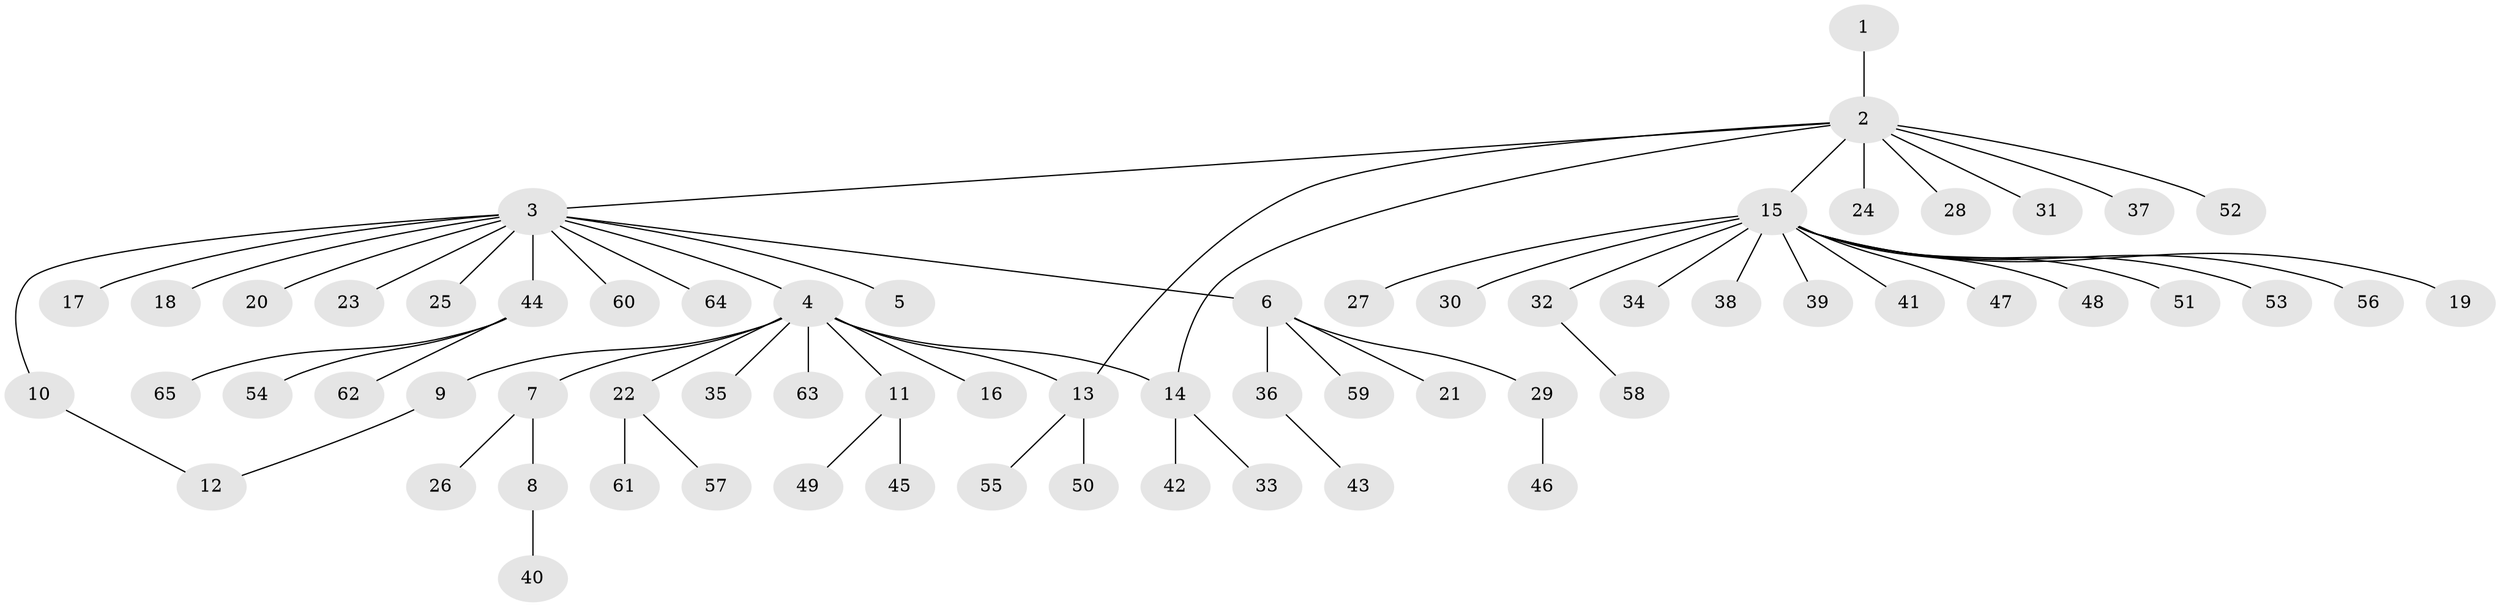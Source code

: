 // coarse degree distribution, {9: 0.0196078431372549, 12: 0.0196078431372549, 11: 0.0196078431372549, 4: 0.0196078431372549, 1: 0.7647058823529411, 2: 0.058823529411764705, 3: 0.0784313725490196, 13: 0.0196078431372549}
// Generated by graph-tools (version 1.1) at 2025/23/03/03/25 07:23:53]
// undirected, 65 vertices, 67 edges
graph export_dot {
graph [start="1"]
  node [color=gray90,style=filled];
  1;
  2;
  3;
  4;
  5;
  6;
  7;
  8;
  9;
  10;
  11;
  12;
  13;
  14;
  15;
  16;
  17;
  18;
  19;
  20;
  21;
  22;
  23;
  24;
  25;
  26;
  27;
  28;
  29;
  30;
  31;
  32;
  33;
  34;
  35;
  36;
  37;
  38;
  39;
  40;
  41;
  42;
  43;
  44;
  45;
  46;
  47;
  48;
  49;
  50;
  51;
  52;
  53;
  54;
  55;
  56;
  57;
  58;
  59;
  60;
  61;
  62;
  63;
  64;
  65;
  1 -- 2;
  2 -- 3;
  2 -- 13;
  2 -- 14;
  2 -- 15;
  2 -- 24;
  2 -- 28;
  2 -- 31;
  2 -- 37;
  2 -- 52;
  3 -- 4;
  3 -- 5;
  3 -- 6;
  3 -- 10;
  3 -- 17;
  3 -- 18;
  3 -- 20;
  3 -- 23;
  3 -- 25;
  3 -- 44;
  3 -- 60;
  3 -- 64;
  4 -- 7;
  4 -- 9;
  4 -- 11;
  4 -- 13;
  4 -- 14;
  4 -- 16;
  4 -- 22;
  4 -- 35;
  4 -- 63;
  6 -- 21;
  6 -- 29;
  6 -- 36;
  6 -- 59;
  7 -- 8;
  7 -- 26;
  8 -- 40;
  9 -- 12;
  10 -- 12;
  11 -- 45;
  11 -- 49;
  13 -- 50;
  13 -- 55;
  14 -- 33;
  14 -- 42;
  15 -- 19;
  15 -- 27;
  15 -- 30;
  15 -- 32;
  15 -- 34;
  15 -- 38;
  15 -- 39;
  15 -- 41;
  15 -- 47;
  15 -- 48;
  15 -- 51;
  15 -- 53;
  15 -- 56;
  22 -- 57;
  22 -- 61;
  29 -- 46;
  32 -- 58;
  36 -- 43;
  44 -- 54;
  44 -- 62;
  44 -- 65;
}
